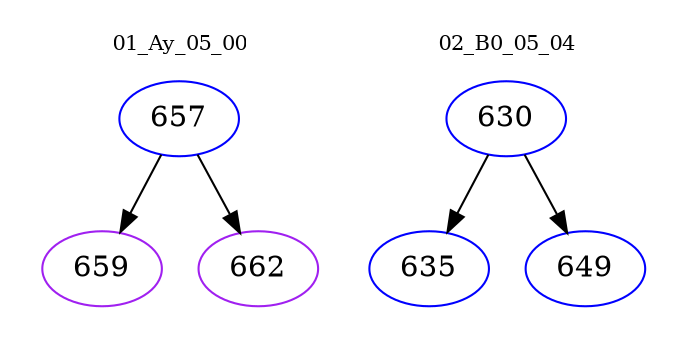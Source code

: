 digraph{
subgraph cluster_0 {
color = white
label = "01_Ay_05_00";
fontsize=10;
T0_657 [label="657", color="blue"]
T0_657 -> T0_659 [color="black"]
T0_659 [label="659", color="purple"]
T0_657 -> T0_662 [color="black"]
T0_662 [label="662", color="purple"]
}
subgraph cluster_1 {
color = white
label = "02_B0_05_04";
fontsize=10;
T1_630 [label="630", color="blue"]
T1_630 -> T1_635 [color="black"]
T1_635 [label="635", color="blue"]
T1_630 -> T1_649 [color="black"]
T1_649 [label="649", color="blue"]
}
}
